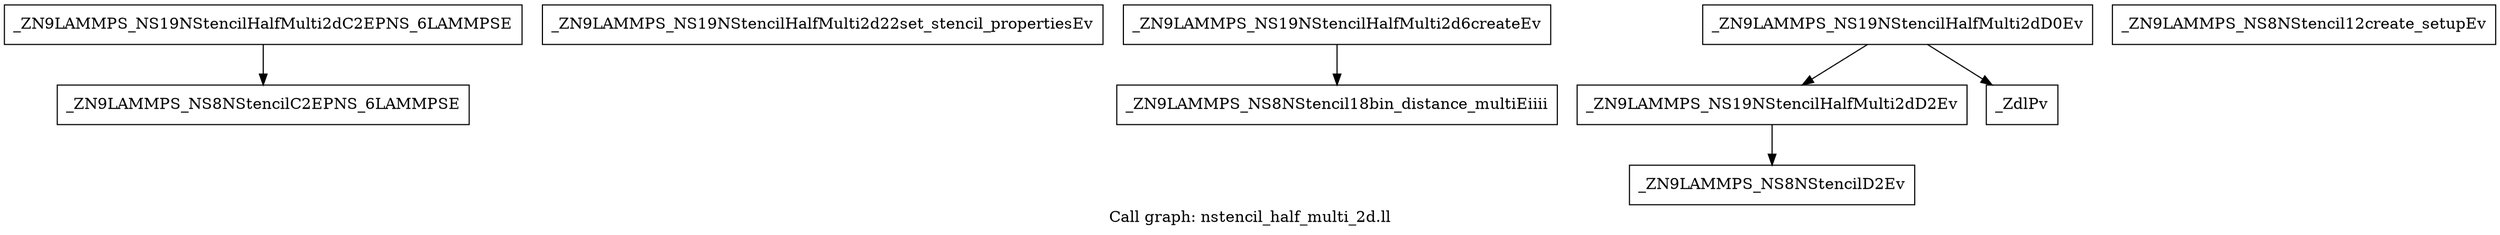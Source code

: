 digraph "Call graph: nstencil_half_multi_2d.ll" {
	label="Call graph: nstencil_half_multi_2d.ll";

	Node0x56159093c610 [shape=record,label="{_ZN9LAMMPS_NS19NStencilHalfMulti2dC2EPNS_6LAMMPSE}"];
	Node0x56159093c610 -> Node0x561590951d80;
	Node0x561590951d80 [shape=record,label="{_ZN9LAMMPS_NS8NStencilC2EPNS_6LAMMPSE}"];
	Node0x56159093d8c0 [shape=record,label="{_ZN9LAMMPS_NS19NStencilHalfMulti2d22set_stencil_propertiesEv}"];
	Node0x561590935950 [shape=record,label="{_ZN9LAMMPS_NS19NStencilHalfMulti2d6createEv}"];
	Node0x561590935950 -> Node0x56159095a700;
	Node0x56159095a700 [shape=record,label="{_ZN9LAMMPS_NS8NStencil18bin_distance_multiEiiii}"];
	Node0x561590953570 [shape=record,label="{_ZN9LAMMPS_NS19NStencilHalfMulti2dD2Ev}"];
	Node0x561590953570 -> Node0x561590954860;
	Node0x561590954ac0 [shape=record,label="{_ZN9LAMMPS_NS19NStencilHalfMulti2dD0Ev}"];
	Node0x561590954ac0 -> Node0x561590953570;
	Node0x561590954ac0 -> Node0x56159095a610;
	Node0x56159095abd0 [shape=record,label="{_ZN9LAMMPS_NS8NStencil12create_setupEv}"];
	Node0x561590954860 [shape=record,label="{_ZN9LAMMPS_NS8NStencilD2Ev}"];
	Node0x56159095a610 [shape=record,label="{_ZdlPv}"];
}
